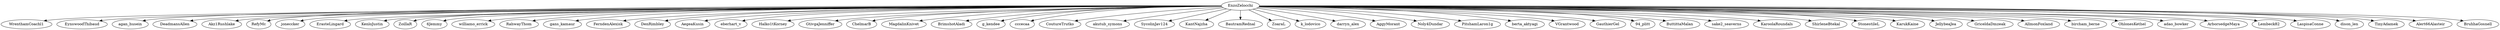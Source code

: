 strict digraph {
"EnzoZelocchi" -> "WrenthamCoachl1"
"EnzoZelocchi" -> "EynswoodThibaud"
"EnzoZelocchi" -> "agan_husein"
"EnzoZelocchi" -> "DeadmansAllen"
"EnzoZelocchi" -> "Akz1Rushlake"
"EnzoZelocchi" -> "RefyMc"
"EnzoZelocchi" -> "joneccker"
"EnzoZelocchi" -> "ErasteLingard"
"EnzoZelocchi" -> "KenloJustin"
"EnzoZelocchi" -> "ZoillaR"
"EnzoZelocchi" -> "6Jemmy"
"EnzoZelocchi" -> "williamo_errick"
"EnzoZelocchi" -> "RahwayThom"
"EnzoZelocchi" -> "gans_kamaur"
"EnzoZelocchi" -> "FerndenAlexisk"
"EnzoZelocchi" -> "DenRimbley"
"EnzoZelocchi" -> "AegeaKusin"
"EnzoZelocchi" -> "eberhart_v"
"EnzoZelocchi" -> "Halko1tKorney"
"EnzoZelocchi" -> "GtivgaJenniffer"
"EnzoZelocchi" -> "ChelmarB"
"EnzoZelocchi" -> "MagdalinKnivet"
"EnzoZelocchi" -> "BrimshotAladi"
"EnzoZelocchi" -> "g_kendee"
"EnzoZelocchi" -> "cccecaa"
"EnzoZelocchi" -> "CoutureTrutko"
"EnzoZelocchi" -> "akutub_symons"
"EnzoZelocchi" -> "SycolinJav124"
"EnzoZelocchi" -> "KantNajzha"
"EnzoZelocchi" -> "BautramRednal"
"EnzoZelocchi" -> "ZoaraL"
"EnzoZelocchi" -> "k_lodovico"
"EnzoZelocchi" -> "darryn_alex"
"EnzoZelocchi" -> "AggyMorant"
"EnzoZelocchi" -> "Noly4Dundar"
"EnzoZelocchi" -> "PitshamLaron1g"
"EnzoZelocchi" -> "berta_aktyagi"
"EnzoZelocchi" -> "VGrantwood"
"EnzoZelocchi" -> "GauthierGel"
"EnzoZelocchi" -> "94_plitt"
"EnzoZelocchi" -> "ButtittaMalan"
"EnzoZelocchi" -> "sake2_seaverns"
"EnzoZelocchi" -> "KaroolaRoundals"
"EnzoZelocchi" -> "ShirleneBtekal"
"EnzoZelocchi" -> "StonestileL"
"EnzoZelocchi" -> "KarukKaine"
"EnzoZelocchi" -> "JellybeaJea"
"EnzoZelocchi" -> "GriceldaDmzeak"
"EnzoZelocchi" -> "AllmonFoxland"
"EnzoZelocchi" -> "bircham_berne"
"EnzoZelocchi" -> "OhlonesKethel"
"EnzoZelocchi" -> "adao_bowker"
"EnzoZelocchi" -> "ArborsedgeMaya"
"EnzoZelocchi" -> "Lembeck82"
"EnzoZelocchi" -> "LaspisaConne"
"EnzoZelocchi" -> "dison_len"
"EnzoZelocchi" -> "TinyAdamek"
"EnzoZelocchi" -> "Alert66Alasteir"
"EnzoZelocchi" -> "BruhhaGosnell"
}